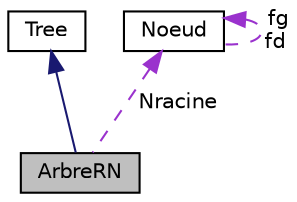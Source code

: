 digraph "ArbreRN"
{
 // LATEX_PDF_SIZE
  edge [fontname="Helvetica",fontsize="10",labelfontname="Helvetica",labelfontsize="10"];
  node [fontname="Helvetica",fontsize="10",shape=record];
  Node1 [label="ArbreRN",height=0.2,width=0.4,color="black", fillcolor="grey75", style="filled", fontcolor="black",tooltip=" "];
  Node2 -> Node1 [dir="back",color="midnightblue",fontsize="10",style="solid",fontname="Helvetica"];
  Node2 [label="Tree",height=0.2,width=0.4,color="black", fillcolor="white", style="filled",URL="$classTree.html",tooltip=" "];
  Node3 -> Node1 [dir="back",color="darkorchid3",fontsize="10",style="dashed",label=" Nracine" ,fontname="Helvetica"];
  Node3 [label="Noeud",height=0.2,width=0.4,color="black", fillcolor="white", style="filled",URL="$classNoeud.html",tooltip=" "];
  Node3 -> Node3 [dir="back",color="darkorchid3",fontsize="10",style="dashed",label=" fg\nfd" ,fontname="Helvetica"];
}
